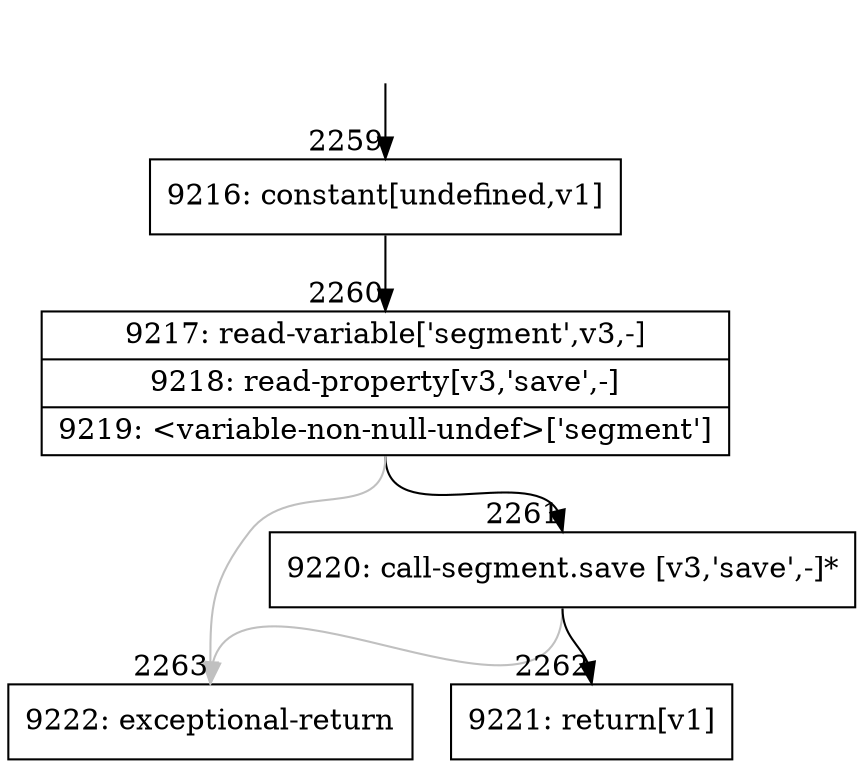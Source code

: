 digraph {
rankdir="TD"
BB_entry210[shape=none,label=""];
BB_entry210 -> BB2259 [tailport=s, headport=n, headlabel="    2259"]
BB2259 [shape=record label="{9216: constant[undefined,v1]}" ] 
BB2259 -> BB2260 [tailport=s, headport=n, headlabel="      2260"]
BB2260 [shape=record label="{9217: read-variable['segment',v3,-]|9218: read-property[v3,'save',-]|9219: \<variable-non-null-undef\>['segment']}" ] 
BB2260 -> BB2261 [tailport=s, headport=n, headlabel="      2261"]
BB2260 -> BB2263 [tailport=s, headport=n, color=gray, headlabel="      2263"]
BB2261 [shape=record label="{9220: call-segment.save [v3,'save',-]*}" ] 
BB2261 -> BB2262 [tailport=s, headport=n, headlabel="      2262"]
BB2261 -> BB2263 [tailport=s, headport=n, color=gray]
BB2262 [shape=record label="{9221: return[v1]}" ] 
BB2263 [shape=record label="{9222: exceptional-return}" ] 
//#$~ 2454
}
